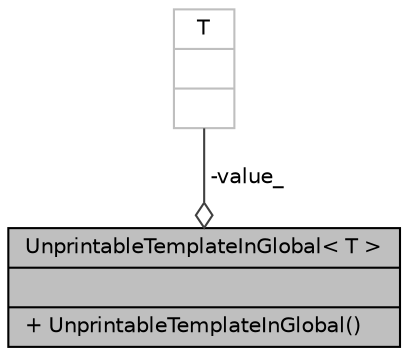 digraph "UnprintableTemplateInGlobal&lt; T &gt;"
{
 // LATEX_PDF_SIZE
  bgcolor="transparent";
  edge [fontname="Helvetica",fontsize="10",labelfontname="Helvetica",labelfontsize="10"];
  node [fontname="Helvetica",fontsize="10",shape=record];
  Node1 [label="{UnprintableTemplateInGlobal\< T \>\n||+ UnprintableTemplateInGlobal()\l}",height=0.2,width=0.4,color="black", fillcolor="grey75", style="filled", fontcolor="black",tooltip=" "];
  Node2 -> Node1 [color="grey25",fontsize="10",style="solid",label=" -value_" ,arrowhead="odiamond",fontname="Helvetica"];
  Node2 [label="{T\n||}",height=0.2,width=0.4,color="grey75",tooltip=" "];
}
